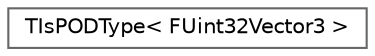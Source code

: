 digraph "Graphical Class Hierarchy"
{
 // INTERACTIVE_SVG=YES
 // LATEX_PDF_SIZE
  bgcolor="transparent";
  edge [fontname=Helvetica,fontsize=10,labelfontname=Helvetica,labelfontsize=10];
  node [fontname=Helvetica,fontsize=10,shape=box,height=0.2,width=0.4];
  rankdir="LR";
  Node0 [id="Node000000",label="TIsPODType\< FUint32Vector3 \>",height=0.2,width=0.4,color="grey40", fillcolor="white", style="filled",URL="$db/dbd/structTIsPODType_3_01FUint32Vector3_01_4.html",tooltip=" "];
}
